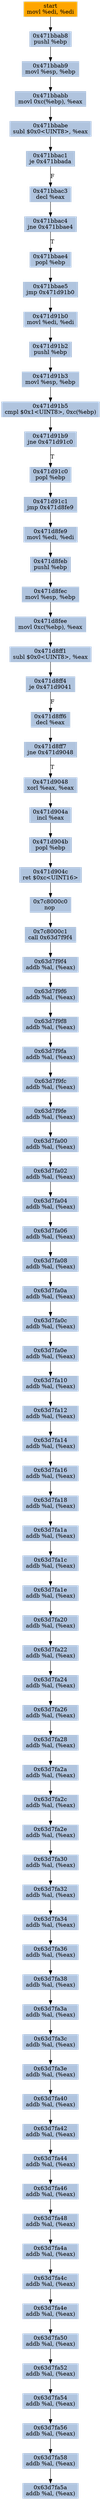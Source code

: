 digraph G {
node[shape=rectangle,style=filled,fillcolor=lightsteelblue,color=lightsteelblue]
bgcolor="transparent"
a0x471bbab6movl_edi_edi[label="start\nmovl %edi, %edi",color="lightgrey",fillcolor="orange"];
a0x471bbab8pushl_ebp[label="0x471bbab8\npushl %ebp"];
a0x471bbab9movl_esp_ebp[label="0x471bbab9\nmovl %esp, %ebp"];
a0x471bbabbmovl_0xcebp__eax[label="0x471bbabb\nmovl 0xc(%ebp), %eax"];
a0x471bbabesubl_0x0UINT8_eax[label="0x471bbabe\nsubl $0x0<UINT8>, %eax"];
a0x471bbac1je_0x471bbada[label="0x471bbac1\nje 0x471bbada"];
a0x471bbac3decl_eax[label="0x471bbac3\ndecl %eax"];
a0x471bbac4jne_0x471bbae4[label="0x471bbac4\njne 0x471bbae4"];
a0x471bbae4popl_ebp[label="0x471bbae4\npopl %ebp"];
a0x471bbae5jmp_0x471d91b0[label="0x471bbae5\njmp 0x471d91b0"];
a0x471d91b0movl_edi_edi[label="0x471d91b0\nmovl %edi, %edi"];
a0x471d91b2pushl_ebp[label="0x471d91b2\npushl %ebp"];
a0x471d91b3movl_esp_ebp[label="0x471d91b3\nmovl %esp, %ebp"];
a0x471d91b5cmpl_0x1UINT8_0xcebp_[label="0x471d91b5\ncmpl $0x1<UINT8>, 0xc(%ebp)"];
a0x471d91b9jne_0x471d91c0[label="0x471d91b9\njne 0x471d91c0"];
a0x471d91c0popl_ebp[label="0x471d91c0\npopl %ebp"];
a0x471d91c1jmp_0x471d8fe9[label="0x471d91c1\njmp 0x471d8fe9"];
a0x471d8fe9movl_edi_edi[label="0x471d8fe9\nmovl %edi, %edi"];
a0x471d8febpushl_ebp[label="0x471d8feb\npushl %ebp"];
a0x471d8fecmovl_esp_ebp[label="0x471d8fec\nmovl %esp, %ebp"];
a0x471d8feemovl_0xcebp__eax[label="0x471d8fee\nmovl 0xc(%ebp), %eax"];
a0x471d8ff1subl_0x0UINT8_eax[label="0x471d8ff1\nsubl $0x0<UINT8>, %eax"];
a0x471d8ff4je_0x471d9041[label="0x471d8ff4\nje 0x471d9041"];
a0x471d8ff6decl_eax[label="0x471d8ff6\ndecl %eax"];
a0x471d8ff7jne_0x471d9048[label="0x471d8ff7\njne 0x471d9048"];
a0x471d9048xorl_eax_eax[label="0x471d9048\nxorl %eax, %eax"];
a0x471d904aincl_eax[label="0x471d904a\nincl %eax"];
a0x471d904bpopl_ebp[label="0x471d904b\npopl %ebp"];
a0x471d904cret_0xcUINT16[label="0x471d904c\nret $0xc<UINT16>"];
a0x7c8000c0nop_[label="0x7c8000c0\nnop "];
a0x7c8000c1call_0x63d7f9f4[label="0x7c8000c1\ncall 0x63d7f9f4"];
a0x63d7f9f4addb_al_eax_[label="0x63d7f9f4\naddb %al, (%eax)"];
a0x63d7f9f6addb_al_eax_[label="0x63d7f9f6\naddb %al, (%eax)"];
a0x63d7f9f8addb_al_eax_[label="0x63d7f9f8\naddb %al, (%eax)"];
a0x63d7f9faaddb_al_eax_[label="0x63d7f9fa\naddb %al, (%eax)"];
a0x63d7f9fcaddb_al_eax_[label="0x63d7f9fc\naddb %al, (%eax)"];
a0x63d7f9feaddb_al_eax_[label="0x63d7f9fe\naddb %al, (%eax)"];
a0x63d7fa00addb_al_eax_[label="0x63d7fa00\naddb %al, (%eax)"];
a0x63d7fa02addb_al_eax_[label="0x63d7fa02\naddb %al, (%eax)"];
a0x63d7fa04addb_al_eax_[label="0x63d7fa04\naddb %al, (%eax)"];
a0x63d7fa06addb_al_eax_[label="0x63d7fa06\naddb %al, (%eax)"];
a0x63d7fa08addb_al_eax_[label="0x63d7fa08\naddb %al, (%eax)"];
a0x63d7fa0aaddb_al_eax_[label="0x63d7fa0a\naddb %al, (%eax)"];
a0x63d7fa0caddb_al_eax_[label="0x63d7fa0c\naddb %al, (%eax)"];
a0x63d7fa0eaddb_al_eax_[label="0x63d7fa0e\naddb %al, (%eax)"];
a0x63d7fa10addb_al_eax_[label="0x63d7fa10\naddb %al, (%eax)"];
a0x63d7fa12addb_al_eax_[label="0x63d7fa12\naddb %al, (%eax)"];
a0x63d7fa14addb_al_eax_[label="0x63d7fa14\naddb %al, (%eax)"];
a0x63d7fa16addb_al_eax_[label="0x63d7fa16\naddb %al, (%eax)"];
a0x63d7fa18addb_al_eax_[label="0x63d7fa18\naddb %al, (%eax)"];
a0x63d7fa1aaddb_al_eax_[label="0x63d7fa1a\naddb %al, (%eax)"];
a0x63d7fa1caddb_al_eax_[label="0x63d7fa1c\naddb %al, (%eax)"];
a0x63d7fa1eaddb_al_eax_[label="0x63d7fa1e\naddb %al, (%eax)"];
a0x63d7fa20addb_al_eax_[label="0x63d7fa20\naddb %al, (%eax)"];
a0x63d7fa22addb_al_eax_[label="0x63d7fa22\naddb %al, (%eax)"];
a0x63d7fa24addb_al_eax_[label="0x63d7fa24\naddb %al, (%eax)"];
a0x63d7fa26addb_al_eax_[label="0x63d7fa26\naddb %al, (%eax)"];
a0x63d7fa28addb_al_eax_[label="0x63d7fa28\naddb %al, (%eax)"];
a0x63d7fa2aaddb_al_eax_[label="0x63d7fa2a\naddb %al, (%eax)"];
a0x63d7fa2caddb_al_eax_[label="0x63d7fa2c\naddb %al, (%eax)"];
a0x63d7fa2eaddb_al_eax_[label="0x63d7fa2e\naddb %al, (%eax)"];
a0x63d7fa30addb_al_eax_[label="0x63d7fa30\naddb %al, (%eax)"];
a0x63d7fa32addb_al_eax_[label="0x63d7fa32\naddb %al, (%eax)"];
a0x63d7fa34addb_al_eax_[label="0x63d7fa34\naddb %al, (%eax)"];
a0x63d7fa36addb_al_eax_[label="0x63d7fa36\naddb %al, (%eax)"];
a0x63d7fa38addb_al_eax_[label="0x63d7fa38\naddb %al, (%eax)"];
a0x63d7fa3aaddb_al_eax_[label="0x63d7fa3a\naddb %al, (%eax)"];
a0x63d7fa3caddb_al_eax_[label="0x63d7fa3c\naddb %al, (%eax)"];
a0x63d7fa3eaddb_al_eax_[label="0x63d7fa3e\naddb %al, (%eax)"];
a0x63d7fa40addb_al_eax_[label="0x63d7fa40\naddb %al, (%eax)"];
a0x63d7fa42addb_al_eax_[label="0x63d7fa42\naddb %al, (%eax)"];
a0x63d7fa44addb_al_eax_[label="0x63d7fa44\naddb %al, (%eax)"];
a0x63d7fa46addb_al_eax_[label="0x63d7fa46\naddb %al, (%eax)"];
a0x63d7fa48addb_al_eax_[label="0x63d7fa48\naddb %al, (%eax)"];
a0x63d7fa4aaddb_al_eax_[label="0x63d7fa4a\naddb %al, (%eax)"];
a0x63d7fa4caddb_al_eax_[label="0x63d7fa4c\naddb %al, (%eax)"];
a0x63d7fa4eaddb_al_eax_[label="0x63d7fa4e\naddb %al, (%eax)"];
a0x63d7fa50addb_al_eax_[label="0x63d7fa50\naddb %al, (%eax)"];
a0x63d7fa52addb_al_eax_[label="0x63d7fa52\naddb %al, (%eax)"];
a0x63d7fa54addb_al_eax_[label="0x63d7fa54\naddb %al, (%eax)"];
a0x63d7fa56addb_al_eax_[label="0x63d7fa56\naddb %al, (%eax)"];
a0x63d7fa58addb_al_eax_[label="0x63d7fa58\naddb %al, (%eax)"];
a0x63d7fa5aaddb_al_eax_[label="0x63d7fa5a\naddb %al, (%eax)"];
a0x471bbab6movl_edi_edi -> a0x471bbab8pushl_ebp [color="#000000"];
a0x471bbab8pushl_ebp -> a0x471bbab9movl_esp_ebp [color="#000000"];
a0x471bbab9movl_esp_ebp -> a0x471bbabbmovl_0xcebp__eax [color="#000000"];
a0x471bbabbmovl_0xcebp__eax -> a0x471bbabesubl_0x0UINT8_eax [color="#000000"];
a0x471bbabesubl_0x0UINT8_eax -> a0x471bbac1je_0x471bbada [color="#000000"];
a0x471bbac1je_0x471bbada -> a0x471bbac3decl_eax [color="#000000",label="F"];
a0x471bbac3decl_eax -> a0x471bbac4jne_0x471bbae4 [color="#000000"];
a0x471bbac4jne_0x471bbae4 -> a0x471bbae4popl_ebp [color="#000000",label="T"];
a0x471bbae4popl_ebp -> a0x471bbae5jmp_0x471d91b0 [color="#000000"];
a0x471bbae5jmp_0x471d91b0 -> a0x471d91b0movl_edi_edi [color="#000000"];
a0x471d91b0movl_edi_edi -> a0x471d91b2pushl_ebp [color="#000000"];
a0x471d91b2pushl_ebp -> a0x471d91b3movl_esp_ebp [color="#000000"];
a0x471d91b3movl_esp_ebp -> a0x471d91b5cmpl_0x1UINT8_0xcebp_ [color="#000000"];
a0x471d91b5cmpl_0x1UINT8_0xcebp_ -> a0x471d91b9jne_0x471d91c0 [color="#000000"];
a0x471d91b9jne_0x471d91c0 -> a0x471d91c0popl_ebp [color="#000000",label="T"];
a0x471d91c0popl_ebp -> a0x471d91c1jmp_0x471d8fe9 [color="#000000"];
a0x471d91c1jmp_0x471d8fe9 -> a0x471d8fe9movl_edi_edi [color="#000000"];
a0x471d8fe9movl_edi_edi -> a0x471d8febpushl_ebp [color="#000000"];
a0x471d8febpushl_ebp -> a0x471d8fecmovl_esp_ebp [color="#000000"];
a0x471d8fecmovl_esp_ebp -> a0x471d8feemovl_0xcebp__eax [color="#000000"];
a0x471d8feemovl_0xcebp__eax -> a0x471d8ff1subl_0x0UINT8_eax [color="#000000"];
a0x471d8ff1subl_0x0UINT8_eax -> a0x471d8ff4je_0x471d9041 [color="#000000"];
a0x471d8ff4je_0x471d9041 -> a0x471d8ff6decl_eax [color="#000000",label="F"];
a0x471d8ff6decl_eax -> a0x471d8ff7jne_0x471d9048 [color="#000000"];
a0x471d8ff7jne_0x471d9048 -> a0x471d9048xorl_eax_eax [color="#000000",label="T"];
a0x471d9048xorl_eax_eax -> a0x471d904aincl_eax [color="#000000"];
a0x471d904aincl_eax -> a0x471d904bpopl_ebp [color="#000000"];
a0x471d904bpopl_ebp -> a0x471d904cret_0xcUINT16 [color="#000000"];
a0x471d904cret_0xcUINT16 -> a0x7c8000c0nop_ [color="#000000"];
a0x7c8000c0nop_ -> a0x7c8000c1call_0x63d7f9f4 [color="#000000"];
a0x7c8000c1call_0x63d7f9f4 -> a0x63d7f9f4addb_al_eax_ [color="#000000"];
a0x63d7f9f4addb_al_eax_ -> a0x63d7f9f6addb_al_eax_ [color="#000000"];
a0x63d7f9f6addb_al_eax_ -> a0x63d7f9f8addb_al_eax_ [color="#000000"];
a0x63d7f9f8addb_al_eax_ -> a0x63d7f9faaddb_al_eax_ [color="#000000"];
a0x63d7f9faaddb_al_eax_ -> a0x63d7f9fcaddb_al_eax_ [color="#000000"];
a0x63d7f9fcaddb_al_eax_ -> a0x63d7f9feaddb_al_eax_ [color="#000000"];
a0x63d7f9feaddb_al_eax_ -> a0x63d7fa00addb_al_eax_ [color="#000000"];
a0x63d7fa00addb_al_eax_ -> a0x63d7fa02addb_al_eax_ [color="#000000"];
a0x63d7fa02addb_al_eax_ -> a0x63d7fa04addb_al_eax_ [color="#000000"];
a0x63d7fa04addb_al_eax_ -> a0x63d7fa06addb_al_eax_ [color="#000000"];
a0x63d7fa06addb_al_eax_ -> a0x63d7fa08addb_al_eax_ [color="#000000"];
a0x63d7fa08addb_al_eax_ -> a0x63d7fa0aaddb_al_eax_ [color="#000000"];
a0x63d7fa0aaddb_al_eax_ -> a0x63d7fa0caddb_al_eax_ [color="#000000"];
a0x63d7fa0caddb_al_eax_ -> a0x63d7fa0eaddb_al_eax_ [color="#000000"];
a0x63d7fa0eaddb_al_eax_ -> a0x63d7fa10addb_al_eax_ [color="#000000"];
a0x63d7fa10addb_al_eax_ -> a0x63d7fa12addb_al_eax_ [color="#000000"];
a0x63d7fa12addb_al_eax_ -> a0x63d7fa14addb_al_eax_ [color="#000000"];
a0x63d7fa14addb_al_eax_ -> a0x63d7fa16addb_al_eax_ [color="#000000"];
a0x63d7fa16addb_al_eax_ -> a0x63d7fa18addb_al_eax_ [color="#000000"];
a0x63d7fa18addb_al_eax_ -> a0x63d7fa1aaddb_al_eax_ [color="#000000"];
a0x63d7fa1aaddb_al_eax_ -> a0x63d7fa1caddb_al_eax_ [color="#000000"];
a0x63d7fa1caddb_al_eax_ -> a0x63d7fa1eaddb_al_eax_ [color="#000000"];
a0x63d7fa1eaddb_al_eax_ -> a0x63d7fa20addb_al_eax_ [color="#000000"];
a0x63d7fa20addb_al_eax_ -> a0x63d7fa22addb_al_eax_ [color="#000000"];
a0x63d7fa22addb_al_eax_ -> a0x63d7fa24addb_al_eax_ [color="#000000"];
a0x63d7fa24addb_al_eax_ -> a0x63d7fa26addb_al_eax_ [color="#000000"];
a0x63d7fa26addb_al_eax_ -> a0x63d7fa28addb_al_eax_ [color="#000000"];
a0x63d7fa28addb_al_eax_ -> a0x63d7fa2aaddb_al_eax_ [color="#000000"];
a0x63d7fa2aaddb_al_eax_ -> a0x63d7fa2caddb_al_eax_ [color="#000000"];
a0x63d7fa2caddb_al_eax_ -> a0x63d7fa2eaddb_al_eax_ [color="#000000"];
a0x63d7fa2eaddb_al_eax_ -> a0x63d7fa30addb_al_eax_ [color="#000000"];
a0x63d7fa30addb_al_eax_ -> a0x63d7fa32addb_al_eax_ [color="#000000"];
a0x63d7fa32addb_al_eax_ -> a0x63d7fa34addb_al_eax_ [color="#000000"];
a0x63d7fa34addb_al_eax_ -> a0x63d7fa36addb_al_eax_ [color="#000000"];
a0x63d7fa36addb_al_eax_ -> a0x63d7fa38addb_al_eax_ [color="#000000"];
a0x63d7fa38addb_al_eax_ -> a0x63d7fa3aaddb_al_eax_ [color="#000000"];
a0x63d7fa3aaddb_al_eax_ -> a0x63d7fa3caddb_al_eax_ [color="#000000"];
a0x63d7fa3caddb_al_eax_ -> a0x63d7fa3eaddb_al_eax_ [color="#000000"];
a0x63d7fa3eaddb_al_eax_ -> a0x63d7fa40addb_al_eax_ [color="#000000"];
a0x63d7fa40addb_al_eax_ -> a0x63d7fa42addb_al_eax_ [color="#000000"];
a0x63d7fa42addb_al_eax_ -> a0x63d7fa44addb_al_eax_ [color="#000000"];
a0x63d7fa44addb_al_eax_ -> a0x63d7fa46addb_al_eax_ [color="#000000"];
a0x63d7fa46addb_al_eax_ -> a0x63d7fa48addb_al_eax_ [color="#000000"];
a0x63d7fa48addb_al_eax_ -> a0x63d7fa4aaddb_al_eax_ [color="#000000"];
a0x63d7fa4aaddb_al_eax_ -> a0x63d7fa4caddb_al_eax_ [color="#000000"];
a0x63d7fa4caddb_al_eax_ -> a0x63d7fa4eaddb_al_eax_ [color="#000000"];
a0x63d7fa4eaddb_al_eax_ -> a0x63d7fa50addb_al_eax_ [color="#000000"];
a0x63d7fa50addb_al_eax_ -> a0x63d7fa52addb_al_eax_ [color="#000000"];
a0x63d7fa52addb_al_eax_ -> a0x63d7fa54addb_al_eax_ [color="#000000"];
a0x63d7fa54addb_al_eax_ -> a0x63d7fa56addb_al_eax_ [color="#000000"];
a0x63d7fa56addb_al_eax_ -> a0x63d7fa58addb_al_eax_ [color="#000000"];
a0x63d7fa58addb_al_eax_ -> a0x63d7fa5aaddb_al_eax_ [color="#000000"];
}
